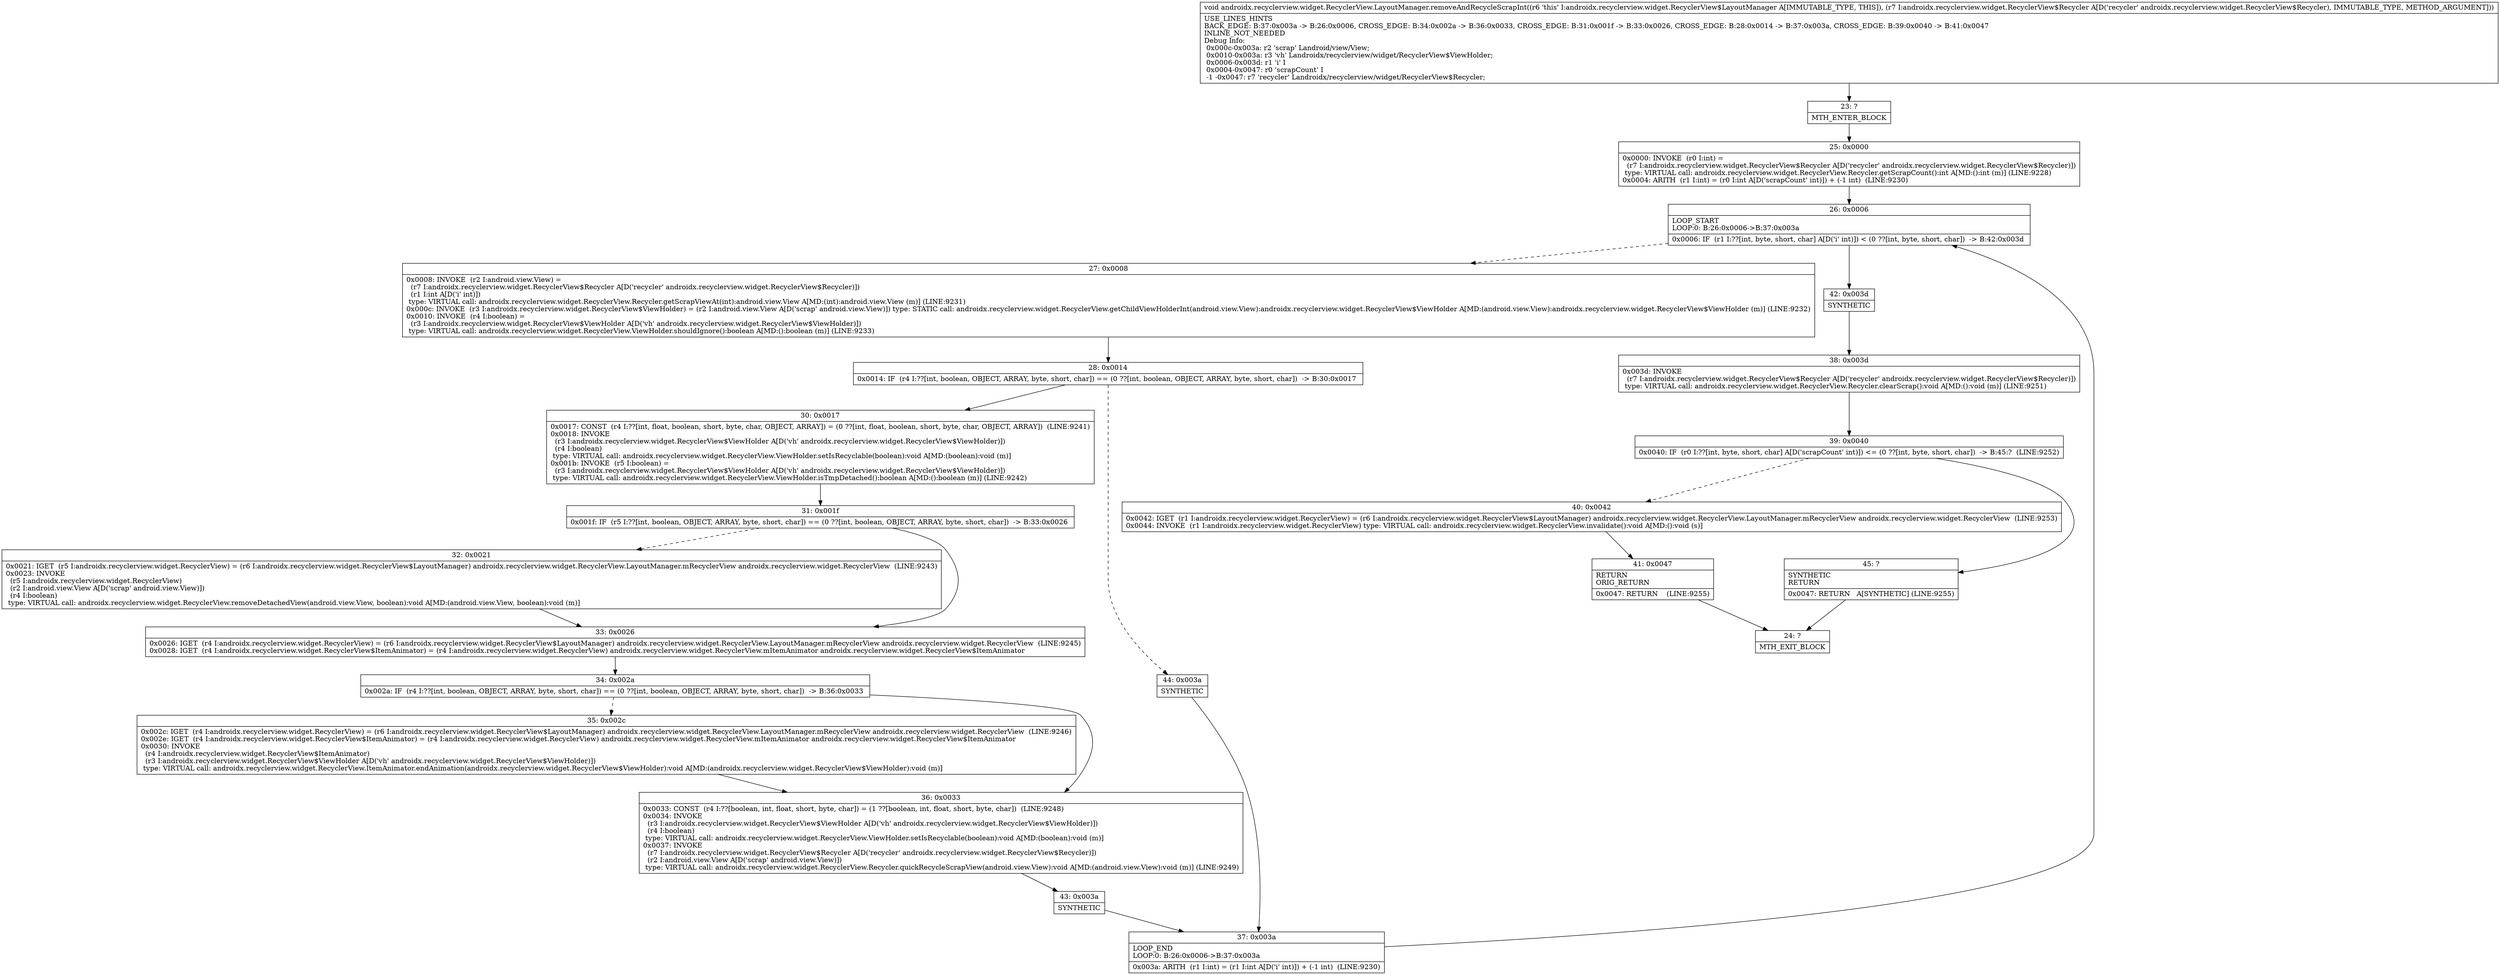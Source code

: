 digraph "CFG forandroidx.recyclerview.widget.RecyclerView.LayoutManager.removeAndRecycleScrapInt(Landroidx\/recyclerview\/widget\/RecyclerView$Recycler;)V" {
Node_23 [shape=record,label="{23\:\ ?|MTH_ENTER_BLOCK\l}"];
Node_25 [shape=record,label="{25\:\ 0x0000|0x0000: INVOKE  (r0 I:int) = \l  (r7 I:androidx.recyclerview.widget.RecyclerView$Recycler A[D('recycler' androidx.recyclerview.widget.RecyclerView$Recycler)])\l type: VIRTUAL call: androidx.recyclerview.widget.RecyclerView.Recycler.getScrapCount():int A[MD:():int (m)] (LINE:9228)\l0x0004: ARITH  (r1 I:int) = (r0 I:int A[D('scrapCount' int)]) + (\-1 int)  (LINE:9230)\l}"];
Node_26 [shape=record,label="{26\:\ 0x0006|LOOP_START\lLOOP:0: B:26:0x0006\-\>B:37:0x003a\l|0x0006: IF  (r1 I:??[int, byte, short, char] A[D('i' int)]) \< (0 ??[int, byte, short, char])  \-\> B:42:0x003d \l}"];
Node_27 [shape=record,label="{27\:\ 0x0008|0x0008: INVOKE  (r2 I:android.view.View) = \l  (r7 I:androidx.recyclerview.widget.RecyclerView$Recycler A[D('recycler' androidx.recyclerview.widget.RecyclerView$Recycler)])\l  (r1 I:int A[D('i' int)])\l type: VIRTUAL call: androidx.recyclerview.widget.RecyclerView.Recycler.getScrapViewAt(int):android.view.View A[MD:(int):android.view.View (m)] (LINE:9231)\l0x000c: INVOKE  (r3 I:androidx.recyclerview.widget.RecyclerView$ViewHolder) = (r2 I:android.view.View A[D('scrap' android.view.View)]) type: STATIC call: androidx.recyclerview.widget.RecyclerView.getChildViewHolderInt(android.view.View):androidx.recyclerview.widget.RecyclerView$ViewHolder A[MD:(android.view.View):androidx.recyclerview.widget.RecyclerView$ViewHolder (m)] (LINE:9232)\l0x0010: INVOKE  (r4 I:boolean) = \l  (r3 I:androidx.recyclerview.widget.RecyclerView$ViewHolder A[D('vh' androidx.recyclerview.widget.RecyclerView$ViewHolder)])\l type: VIRTUAL call: androidx.recyclerview.widget.RecyclerView.ViewHolder.shouldIgnore():boolean A[MD:():boolean (m)] (LINE:9233)\l}"];
Node_28 [shape=record,label="{28\:\ 0x0014|0x0014: IF  (r4 I:??[int, boolean, OBJECT, ARRAY, byte, short, char]) == (0 ??[int, boolean, OBJECT, ARRAY, byte, short, char])  \-\> B:30:0x0017 \l}"];
Node_30 [shape=record,label="{30\:\ 0x0017|0x0017: CONST  (r4 I:??[int, float, boolean, short, byte, char, OBJECT, ARRAY]) = (0 ??[int, float, boolean, short, byte, char, OBJECT, ARRAY])  (LINE:9241)\l0x0018: INVOKE  \l  (r3 I:androidx.recyclerview.widget.RecyclerView$ViewHolder A[D('vh' androidx.recyclerview.widget.RecyclerView$ViewHolder)])\l  (r4 I:boolean)\l type: VIRTUAL call: androidx.recyclerview.widget.RecyclerView.ViewHolder.setIsRecyclable(boolean):void A[MD:(boolean):void (m)]\l0x001b: INVOKE  (r5 I:boolean) = \l  (r3 I:androidx.recyclerview.widget.RecyclerView$ViewHolder A[D('vh' androidx.recyclerview.widget.RecyclerView$ViewHolder)])\l type: VIRTUAL call: androidx.recyclerview.widget.RecyclerView.ViewHolder.isTmpDetached():boolean A[MD:():boolean (m)] (LINE:9242)\l}"];
Node_31 [shape=record,label="{31\:\ 0x001f|0x001f: IF  (r5 I:??[int, boolean, OBJECT, ARRAY, byte, short, char]) == (0 ??[int, boolean, OBJECT, ARRAY, byte, short, char])  \-\> B:33:0x0026 \l}"];
Node_32 [shape=record,label="{32\:\ 0x0021|0x0021: IGET  (r5 I:androidx.recyclerview.widget.RecyclerView) = (r6 I:androidx.recyclerview.widget.RecyclerView$LayoutManager) androidx.recyclerview.widget.RecyclerView.LayoutManager.mRecyclerView androidx.recyclerview.widget.RecyclerView  (LINE:9243)\l0x0023: INVOKE  \l  (r5 I:androidx.recyclerview.widget.RecyclerView)\l  (r2 I:android.view.View A[D('scrap' android.view.View)])\l  (r4 I:boolean)\l type: VIRTUAL call: androidx.recyclerview.widget.RecyclerView.removeDetachedView(android.view.View, boolean):void A[MD:(android.view.View, boolean):void (m)]\l}"];
Node_33 [shape=record,label="{33\:\ 0x0026|0x0026: IGET  (r4 I:androidx.recyclerview.widget.RecyclerView) = (r6 I:androidx.recyclerview.widget.RecyclerView$LayoutManager) androidx.recyclerview.widget.RecyclerView.LayoutManager.mRecyclerView androidx.recyclerview.widget.RecyclerView  (LINE:9245)\l0x0028: IGET  (r4 I:androidx.recyclerview.widget.RecyclerView$ItemAnimator) = (r4 I:androidx.recyclerview.widget.RecyclerView) androidx.recyclerview.widget.RecyclerView.mItemAnimator androidx.recyclerview.widget.RecyclerView$ItemAnimator \l}"];
Node_34 [shape=record,label="{34\:\ 0x002a|0x002a: IF  (r4 I:??[int, boolean, OBJECT, ARRAY, byte, short, char]) == (0 ??[int, boolean, OBJECT, ARRAY, byte, short, char])  \-\> B:36:0x0033 \l}"];
Node_35 [shape=record,label="{35\:\ 0x002c|0x002c: IGET  (r4 I:androidx.recyclerview.widget.RecyclerView) = (r6 I:androidx.recyclerview.widget.RecyclerView$LayoutManager) androidx.recyclerview.widget.RecyclerView.LayoutManager.mRecyclerView androidx.recyclerview.widget.RecyclerView  (LINE:9246)\l0x002e: IGET  (r4 I:androidx.recyclerview.widget.RecyclerView$ItemAnimator) = (r4 I:androidx.recyclerview.widget.RecyclerView) androidx.recyclerview.widget.RecyclerView.mItemAnimator androidx.recyclerview.widget.RecyclerView$ItemAnimator \l0x0030: INVOKE  \l  (r4 I:androidx.recyclerview.widget.RecyclerView$ItemAnimator)\l  (r3 I:androidx.recyclerview.widget.RecyclerView$ViewHolder A[D('vh' androidx.recyclerview.widget.RecyclerView$ViewHolder)])\l type: VIRTUAL call: androidx.recyclerview.widget.RecyclerView.ItemAnimator.endAnimation(androidx.recyclerview.widget.RecyclerView$ViewHolder):void A[MD:(androidx.recyclerview.widget.RecyclerView$ViewHolder):void (m)]\l}"];
Node_36 [shape=record,label="{36\:\ 0x0033|0x0033: CONST  (r4 I:??[boolean, int, float, short, byte, char]) = (1 ??[boolean, int, float, short, byte, char])  (LINE:9248)\l0x0034: INVOKE  \l  (r3 I:androidx.recyclerview.widget.RecyclerView$ViewHolder A[D('vh' androidx.recyclerview.widget.RecyclerView$ViewHolder)])\l  (r4 I:boolean)\l type: VIRTUAL call: androidx.recyclerview.widget.RecyclerView.ViewHolder.setIsRecyclable(boolean):void A[MD:(boolean):void (m)]\l0x0037: INVOKE  \l  (r7 I:androidx.recyclerview.widget.RecyclerView$Recycler A[D('recycler' androidx.recyclerview.widget.RecyclerView$Recycler)])\l  (r2 I:android.view.View A[D('scrap' android.view.View)])\l type: VIRTUAL call: androidx.recyclerview.widget.RecyclerView.Recycler.quickRecycleScrapView(android.view.View):void A[MD:(android.view.View):void (m)] (LINE:9249)\l}"];
Node_43 [shape=record,label="{43\:\ 0x003a|SYNTHETIC\l}"];
Node_37 [shape=record,label="{37\:\ 0x003a|LOOP_END\lLOOP:0: B:26:0x0006\-\>B:37:0x003a\l|0x003a: ARITH  (r1 I:int) = (r1 I:int A[D('i' int)]) + (\-1 int)  (LINE:9230)\l}"];
Node_44 [shape=record,label="{44\:\ 0x003a|SYNTHETIC\l}"];
Node_42 [shape=record,label="{42\:\ 0x003d|SYNTHETIC\l}"];
Node_38 [shape=record,label="{38\:\ 0x003d|0x003d: INVOKE  \l  (r7 I:androidx.recyclerview.widget.RecyclerView$Recycler A[D('recycler' androidx.recyclerview.widget.RecyclerView$Recycler)])\l type: VIRTUAL call: androidx.recyclerview.widget.RecyclerView.Recycler.clearScrap():void A[MD:():void (m)] (LINE:9251)\l}"];
Node_39 [shape=record,label="{39\:\ 0x0040|0x0040: IF  (r0 I:??[int, byte, short, char] A[D('scrapCount' int)]) \<= (0 ??[int, byte, short, char])  \-\> B:45:?  (LINE:9252)\l}"];
Node_40 [shape=record,label="{40\:\ 0x0042|0x0042: IGET  (r1 I:androidx.recyclerview.widget.RecyclerView) = (r6 I:androidx.recyclerview.widget.RecyclerView$LayoutManager) androidx.recyclerview.widget.RecyclerView.LayoutManager.mRecyclerView androidx.recyclerview.widget.RecyclerView  (LINE:9253)\l0x0044: INVOKE  (r1 I:androidx.recyclerview.widget.RecyclerView) type: VIRTUAL call: androidx.recyclerview.widget.RecyclerView.invalidate():void A[MD:():void (s)]\l}"];
Node_41 [shape=record,label="{41\:\ 0x0047|RETURN\lORIG_RETURN\l|0x0047: RETURN    (LINE:9255)\l}"];
Node_24 [shape=record,label="{24\:\ ?|MTH_EXIT_BLOCK\l}"];
Node_45 [shape=record,label="{45\:\ ?|SYNTHETIC\lRETURN\l|0x0047: RETURN   A[SYNTHETIC] (LINE:9255)\l}"];
MethodNode[shape=record,label="{void androidx.recyclerview.widget.RecyclerView.LayoutManager.removeAndRecycleScrapInt((r6 'this' I:androidx.recyclerview.widget.RecyclerView$LayoutManager A[IMMUTABLE_TYPE, THIS]), (r7 I:androidx.recyclerview.widget.RecyclerView$Recycler A[D('recycler' androidx.recyclerview.widget.RecyclerView$Recycler), IMMUTABLE_TYPE, METHOD_ARGUMENT]))  | USE_LINES_HINTS\lBACK_EDGE: B:37:0x003a \-\> B:26:0x0006, CROSS_EDGE: B:34:0x002a \-\> B:36:0x0033, CROSS_EDGE: B:31:0x001f \-\> B:33:0x0026, CROSS_EDGE: B:28:0x0014 \-\> B:37:0x003a, CROSS_EDGE: B:39:0x0040 \-\> B:41:0x0047\lINLINE_NOT_NEEDED\lDebug Info:\l  0x000c\-0x003a: r2 'scrap' Landroid\/view\/View;\l  0x0010\-0x003a: r3 'vh' Landroidx\/recyclerview\/widget\/RecyclerView$ViewHolder;\l  0x0006\-0x003d: r1 'i' I\l  0x0004\-0x0047: r0 'scrapCount' I\l  \-1 \-0x0047: r7 'recycler' Landroidx\/recyclerview\/widget\/RecyclerView$Recycler;\l}"];
MethodNode -> Node_23;Node_23 -> Node_25;
Node_25 -> Node_26;
Node_26 -> Node_27[style=dashed];
Node_26 -> Node_42;
Node_27 -> Node_28;
Node_28 -> Node_30;
Node_28 -> Node_44[style=dashed];
Node_30 -> Node_31;
Node_31 -> Node_32[style=dashed];
Node_31 -> Node_33;
Node_32 -> Node_33;
Node_33 -> Node_34;
Node_34 -> Node_35[style=dashed];
Node_34 -> Node_36;
Node_35 -> Node_36;
Node_36 -> Node_43;
Node_43 -> Node_37;
Node_37 -> Node_26;
Node_44 -> Node_37;
Node_42 -> Node_38;
Node_38 -> Node_39;
Node_39 -> Node_40[style=dashed];
Node_39 -> Node_45;
Node_40 -> Node_41;
Node_41 -> Node_24;
Node_45 -> Node_24;
}

